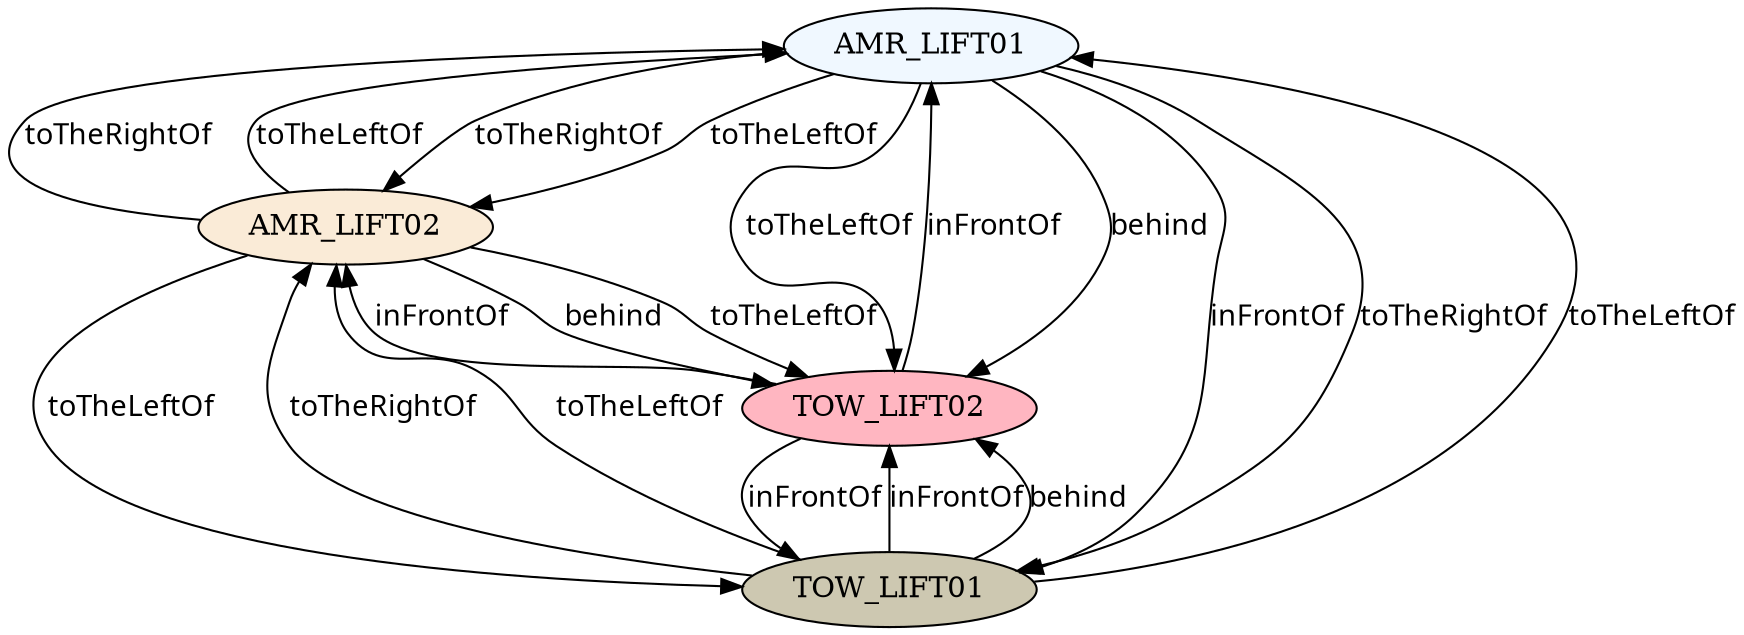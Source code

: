 // The Scene Graph
digraph {
	node [fillcolor=aliceblue style=filled]
	0 [label=AMR_LIFT01]
	node [fillcolor=antiquewhite style=filled]
	1 [label=AMR_LIFT02]
	node [fillcolor=cornsilk3 style=filled]
	2 [label=TOW_LIFT01]
	node [fillcolor=lightpink style=filled]
	3 [label=TOW_LIFT02]
	edge [color=black fontname=Sans style=filled]
	0 -> 1 [label=toTheRightOf]
	0 -> 1 [label=toTheLeftOf]
	0 -> 2 [label=inFrontOf]
	0 -> 2 [label=toTheRightOf]
	0 -> 3 [label=behind]
	0 -> 3 [label=toTheLeftOf]
	1 -> 0 [label=toTheRightOf]
	1 -> 0 [label=toTheLeftOf]
	1 -> 2 [label=toTheLeftOf]
	1 -> 3 [label=behind]
	1 -> 3 [label=toTheLeftOf]
	2 -> 0 [label=toTheLeftOf]
	2 -> 1 [label=toTheRightOf]
	2 -> 1 [label=toTheLeftOf]
	2 -> 3 [label=inFrontOf]
	2 -> 3 [label=behind]
	3 -> 0 [label=inFrontOf]
	3 -> 1 [label=inFrontOf]
	3 -> 2 [label=inFrontOf]
}
